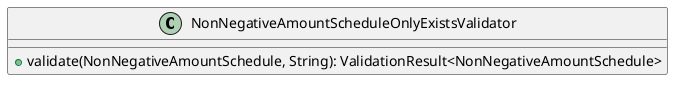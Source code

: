 @startuml

    class NonNegativeAmountScheduleOnlyExistsValidator [[NonNegativeAmountScheduleOnlyExistsValidator.html]] {
        +validate(NonNegativeAmountSchedule, String): ValidationResult<NonNegativeAmountSchedule>
    }

@enduml
